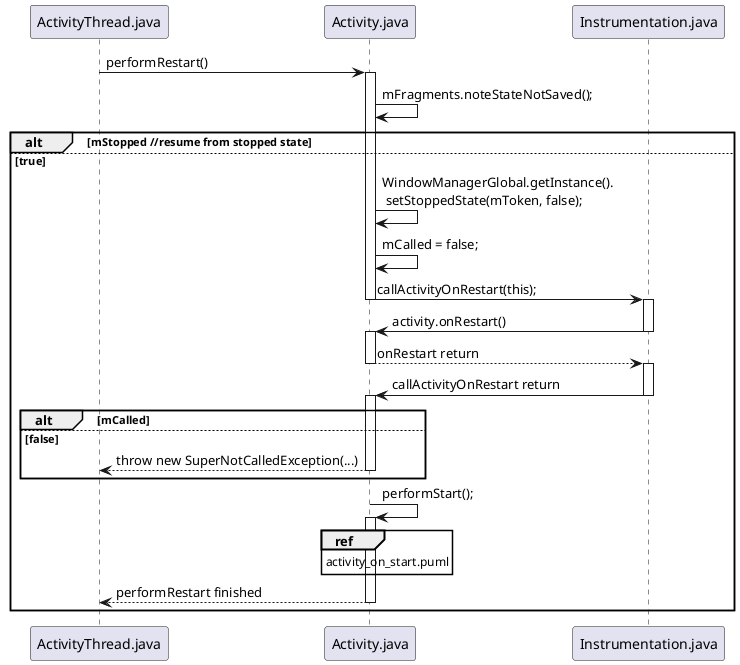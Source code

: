 @startuml
participant ActivityThread as "ActivityThread.java"
participant Activity as "Activity.java"
participant Instrumentation as "Instrumentation.java"

ActivityThread -> Activity : performRestart()

activate Activity
Activity -> Activity : mFragments.noteStateNotSaved();

alt mStopped //resume from stopped state
else true
    Activity -> Activity : WindowManagerGlobal.getInstance().\
    \n setStoppedState(mToken, false);

    Activity -> Activity : mCalled = false;

    Activity -> Instrumentation : callActivityOnRestart(this);

    deactivate Activity
    activate Instrumentation

    Instrumentation -> Activity : activity.onRestart()

    deactivate Instrumentation
    activate Activity

    Activity --> Instrumentation : onRestart return

    deactivate Activity
    activate Instrumentation

    Instrumentation -> Activity : callActivityOnRestart return

    deactivate Instrumentation
    activate Activity

    alt mCalled
    else false
        ActivityThread <-- Activity : throw new SuperNotCalledException(...)
    deactivate Activity
    end

    Activity -> Activity : performStart();
    activate Activity

    ref over Activity : activity_on_start.puml

    ActivityThread <-- Activity : performRestart finished

    deactivate Activity
end

@enduml